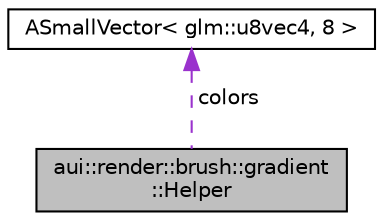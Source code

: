 digraph "aui::render::brush::gradient::Helper"
{
 // LATEX_PDF_SIZE
  edge [fontname="Helvetica",fontsize="10",labelfontname="Helvetica",labelfontsize="10"];
  node [fontname="Helvetica",fontsize="10",shape=record];
  Node1 [label="aui::render::brush::gradient\l::Helper",height=0.2,width=0.4,color="black", fillcolor="grey75", style="filled", fontcolor="black",tooltip=" "];
  Node2 -> Node1 [dir="back",color="darkorchid3",fontsize="10",style="dashed",label=" colors" ,fontname="Helvetica"];
  Node2 [label="ASmallVector\< glm::u8vec4, 8 \>",height=0.2,width=0.4,color="black", fillcolor="white", style="filled",URL="$classASmallVector.html",tooltip=" "];
}
